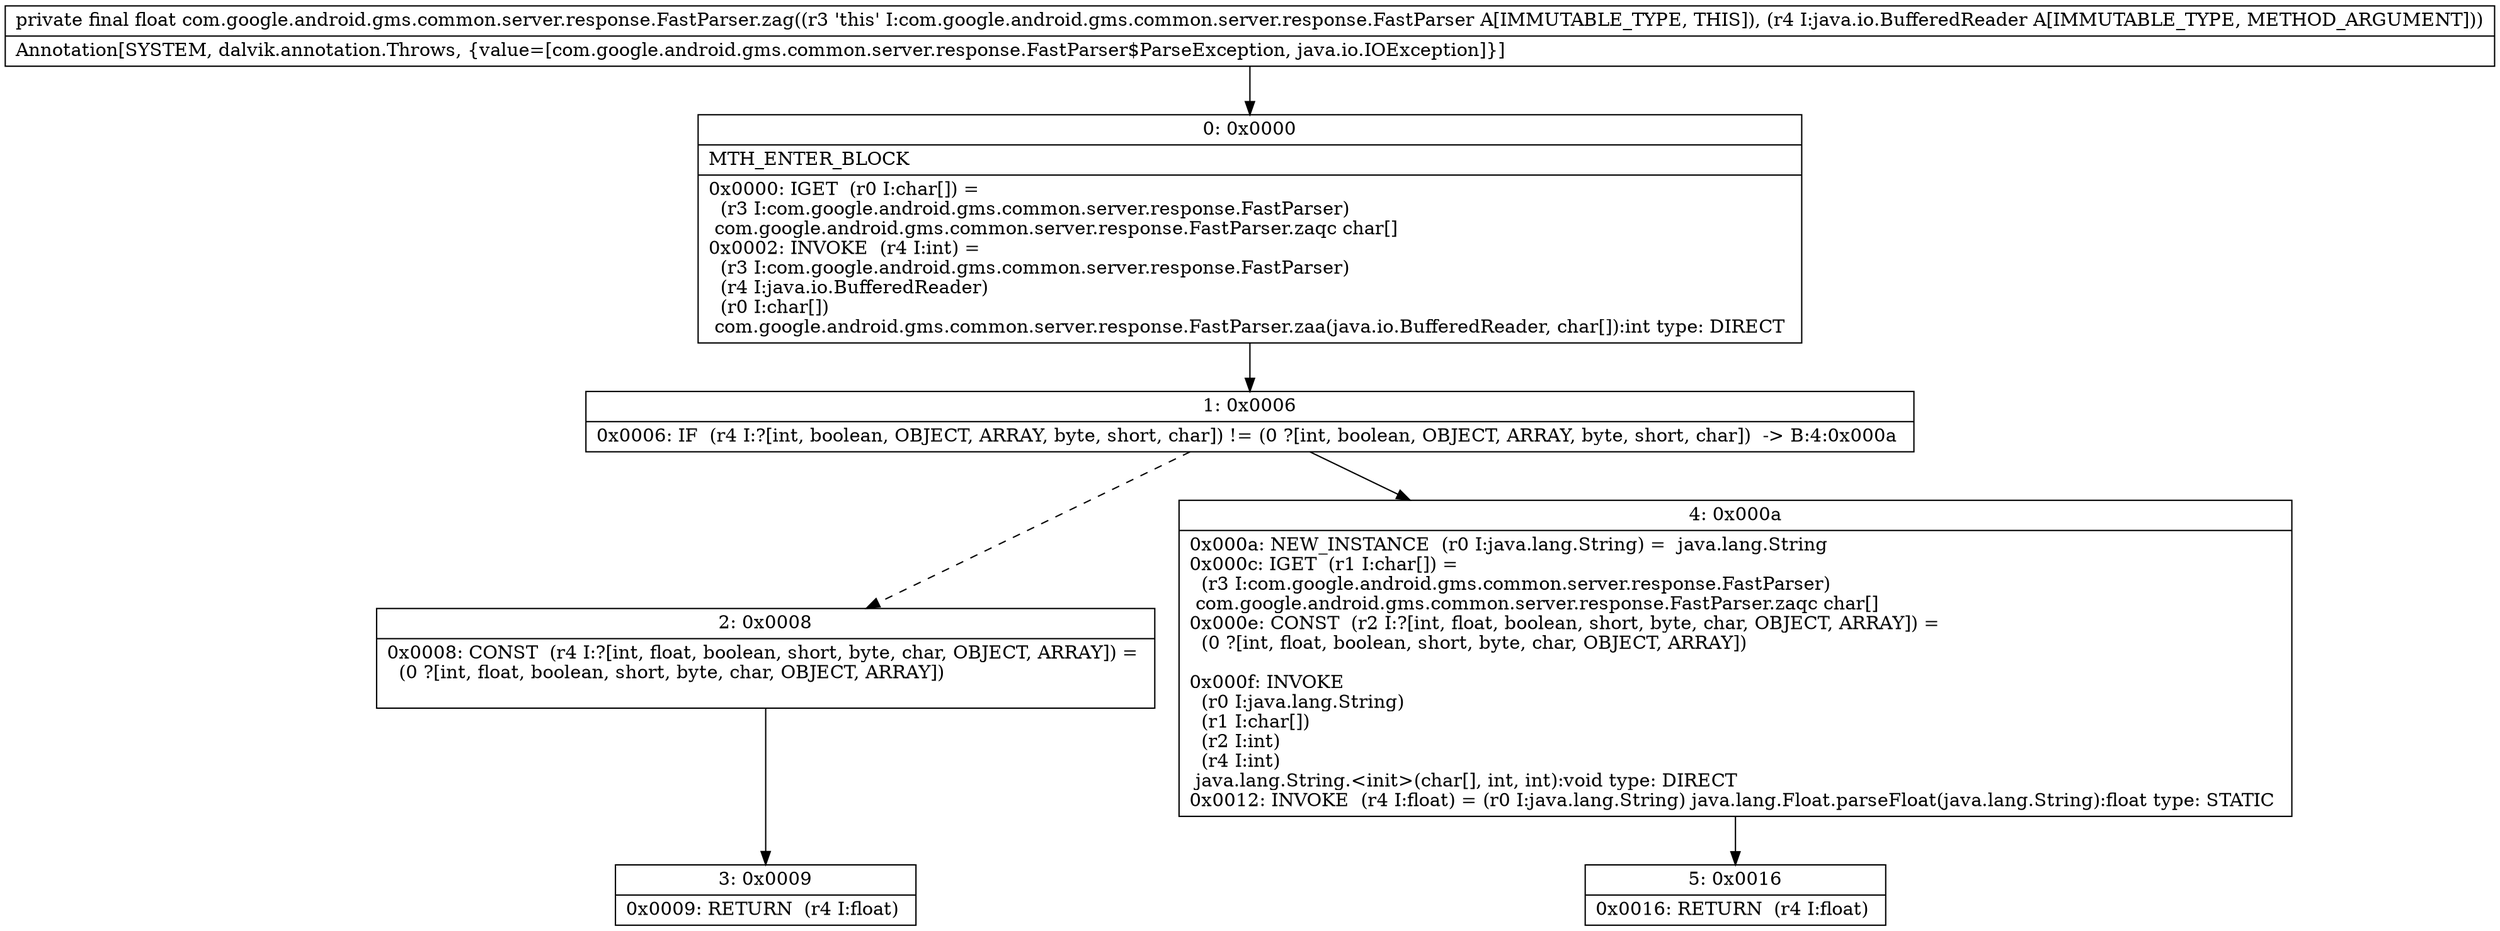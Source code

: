 digraph "CFG forcom.google.android.gms.common.server.response.FastParser.zag(Ljava\/io\/BufferedReader;)F" {
Node_0 [shape=record,label="{0\:\ 0x0000|MTH_ENTER_BLOCK\l|0x0000: IGET  (r0 I:char[]) = \l  (r3 I:com.google.android.gms.common.server.response.FastParser)\l com.google.android.gms.common.server.response.FastParser.zaqc char[] \l0x0002: INVOKE  (r4 I:int) = \l  (r3 I:com.google.android.gms.common.server.response.FastParser)\l  (r4 I:java.io.BufferedReader)\l  (r0 I:char[])\l com.google.android.gms.common.server.response.FastParser.zaa(java.io.BufferedReader, char[]):int type: DIRECT \l}"];
Node_1 [shape=record,label="{1\:\ 0x0006|0x0006: IF  (r4 I:?[int, boolean, OBJECT, ARRAY, byte, short, char]) != (0 ?[int, boolean, OBJECT, ARRAY, byte, short, char])  \-\> B:4:0x000a \l}"];
Node_2 [shape=record,label="{2\:\ 0x0008|0x0008: CONST  (r4 I:?[int, float, boolean, short, byte, char, OBJECT, ARRAY]) = \l  (0 ?[int, float, boolean, short, byte, char, OBJECT, ARRAY])\l \l}"];
Node_3 [shape=record,label="{3\:\ 0x0009|0x0009: RETURN  (r4 I:float) \l}"];
Node_4 [shape=record,label="{4\:\ 0x000a|0x000a: NEW_INSTANCE  (r0 I:java.lang.String) =  java.lang.String \l0x000c: IGET  (r1 I:char[]) = \l  (r3 I:com.google.android.gms.common.server.response.FastParser)\l com.google.android.gms.common.server.response.FastParser.zaqc char[] \l0x000e: CONST  (r2 I:?[int, float, boolean, short, byte, char, OBJECT, ARRAY]) = \l  (0 ?[int, float, boolean, short, byte, char, OBJECT, ARRAY])\l \l0x000f: INVOKE  \l  (r0 I:java.lang.String)\l  (r1 I:char[])\l  (r2 I:int)\l  (r4 I:int)\l java.lang.String.\<init\>(char[], int, int):void type: DIRECT \l0x0012: INVOKE  (r4 I:float) = (r0 I:java.lang.String) java.lang.Float.parseFloat(java.lang.String):float type: STATIC \l}"];
Node_5 [shape=record,label="{5\:\ 0x0016|0x0016: RETURN  (r4 I:float) \l}"];
MethodNode[shape=record,label="{private final float com.google.android.gms.common.server.response.FastParser.zag((r3 'this' I:com.google.android.gms.common.server.response.FastParser A[IMMUTABLE_TYPE, THIS]), (r4 I:java.io.BufferedReader A[IMMUTABLE_TYPE, METHOD_ARGUMENT]))  | Annotation[SYSTEM, dalvik.annotation.Throws, \{value=[com.google.android.gms.common.server.response.FastParser$ParseException, java.io.IOException]\}]\l}"];
MethodNode -> Node_0;
Node_0 -> Node_1;
Node_1 -> Node_2[style=dashed];
Node_1 -> Node_4;
Node_2 -> Node_3;
Node_4 -> Node_5;
}

